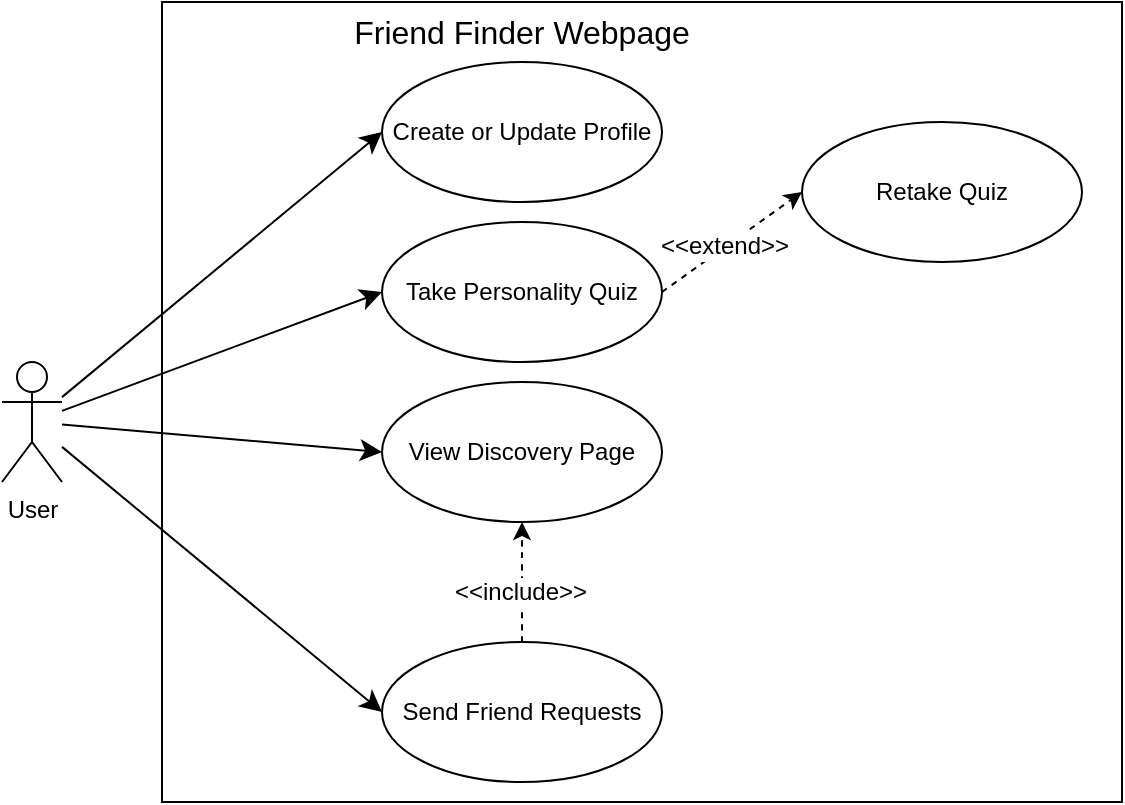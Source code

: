 <mxfile version="27.1.5">
  <diagram name="Page-1" id="fIGNyYIA35s80Ec09xU6">
    <mxGraphModel dx="739" dy="722" grid="1" gridSize="10" guides="1" tooltips="1" connect="1" arrows="1" fold="1" page="1" pageScale="1" pageWidth="850" pageHeight="1100" math="0" shadow="0">
      <root>
        <mxCell id="0" />
        <mxCell id="1" parent="0" />
        <mxCell id="irP5eXMuf1ardO_G2W6W-3" value="" style="rounded=0;whiteSpace=wrap;html=1;" vertex="1" parent="1">
          <mxGeometry x="320" y="40" width="480" height="400" as="geometry" />
        </mxCell>
        <mxCell id="irP5eXMuf1ardO_G2W6W-4" value="Friend Finder Webpage" style="text;strokeColor=none;fillColor=none;html=1;align=center;verticalAlign=middle;whiteSpace=wrap;rounded=0;fontSize=16;" vertex="1" parent="1">
          <mxGeometry x="380" y="40" width="240" height="30" as="geometry" />
        </mxCell>
        <mxCell id="irP5eXMuf1ardO_G2W6W-13" style="edgeStyle=none;curved=1;rounded=0;orthogonalLoop=1;jettySize=auto;html=1;entryX=0;entryY=0.5;entryDx=0;entryDy=0;fontSize=12;startSize=8;endSize=8;" edge="1" parent="1" source="irP5eXMuf1ardO_G2W6W-5" target="irP5eXMuf1ardO_G2W6W-9">
          <mxGeometry relative="1" as="geometry" />
        </mxCell>
        <mxCell id="irP5eXMuf1ardO_G2W6W-14" style="edgeStyle=none;curved=1;rounded=0;orthogonalLoop=1;jettySize=auto;html=1;entryX=0;entryY=0.5;entryDx=0;entryDy=0;fontSize=12;startSize=8;endSize=8;" edge="1" parent="1" source="irP5eXMuf1ardO_G2W6W-5" target="irP5eXMuf1ardO_G2W6W-10">
          <mxGeometry relative="1" as="geometry" />
        </mxCell>
        <mxCell id="irP5eXMuf1ardO_G2W6W-15" style="edgeStyle=none;curved=1;rounded=0;orthogonalLoop=1;jettySize=auto;html=1;entryX=0;entryY=0.5;entryDx=0;entryDy=0;fontSize=12;startSize=8;endSize=8;" edge="1" parent="1" source="irP5eXMuf1ardO_G2W6W-5" target="irP5eXMuf1ardO_G2W6W-11">
          <mxGeometry relative="1" as="geometry" />
        </mxCell>
        <mxCell id="irP5eXMuf1ardO_G2W6W-16" style="edgeStyle=none;curved=1;rounded=0;orthogonalLoop=1;jettySize=auto;html=1;entryX=0;entryY=0.5;entryDx=0;entryDy=0;fontSize=12;startSize=8;endSize=8;" edge="1" parent="1" source="irP5eXMuf1ardO_G2W6W-5" target="irP5eXMuf1ardO_G2W6W-12">
          <mxGeometry relative="1" as="geometry" />
        </mxCell>
        <mxCell id="irP5eXMuf1ardO_G2W6W-5" value="User" style="shape=umlActor;verticalLabelPosition=bottom;verticalAlign=top;html=1;" vertex="1" parent="1">
          <mxGeometry x="240" y="220" width="30" height="60" as="geometry" />
        </mxCell>
        <mxCell id="irP5eXMuf1ardO_G2W6W-9" value="Create or Update Profile" style="ellipse;whiteSpace=wrap;html=1;" vertex="1" parent="1">
          <mxGeometry x="430" y="70" width="140" height="70" as="geometry" />
        </mxCell>
        <mxCell id="irP5eXMuf1ardO_G2W6W-10" value="Take Personality Quiz" style="ellipse;whiteSpace=wrap;html=1;" vertex="1" parent="1">
          <mxGeometry x="430" y="150" width="140" height="70" as="geometry" />
        </mxCell>
        <mxCell id="irP5eXMuf1ardO_G2W6W-11" value="View Discovery Page" style="ellipse;whiteSpace=wrap;html=1;" vertex="1" parent="1">
          <mxGeometry x="430" y="230" width="140" height="70" as="geometry" />
        </mxCell>
        <mxCell id="irP5eXMuf1ardO_G2W6W-12" value="Send Friend Requests" style="ellipse;whiteSpace=wrap;html=1;" vertex="1" parent="1">
          <mxGeometry x="430" y="360" width="140" height="70" as="geometry" />
        </mxCell>
        <mxCell id="irP5eXMuf1ardO_G2W6W-25" value="Retake Quiz" style="ellipse;whiteSpace=wrap;html=1;" vertex="1" parent="1">
          <mxGeometry x="640" y="100" width="140" height="70" as="geometry" />
        </mxCell>
        <mxCell id="irP5eXMuf1ardO_G2W6W-31" value="" style="html=1;labelBackgroundColor=#ffffff;startArrow=none;startFill=0;startSize=6;endArrow=classic;endFill=1;endSize=6;jettySize=auto;orthogonalLoop=1;strokeWidth=1;dashed=1;fontSize=14;rounded=0;curved=1;exitX=1;exitY=0.5;exitDx=0;exitDy=0;" edge="1" parent="1" source="irP5eXMuf1ardO_G2W6W-10">
          <mxGeometry width="60" height="60" relative="1" as="geometry">
            <mxPoint x="550" y="210" as="sourcePoint" />
            <mxPoint x="640" y="135" as="targetPoint" />
          </mxGeometry>
        </mxCell>
        <mxCell id="irP5eXMuf1ardO_G2W6W-32" value="&amp;lt;&amp;lt;extend&amp;gt;&amp;gt;" style="edgeLabel;html=1;align=center;verticalAlign=middle;resizable=0;points=[];fontSize=12;" vertex="1" connectable="0" parent="irP5eXMuf1ardO_G2W6W-31">
          <mxGeometry x="-0.12" y="1" relative="1" as="geometry">
            <mxPoint as="offset" />
          </mxGeometry>
        </mxCell>
        <mxCell id="irP5eXMuf1ardO_G2W6W-33" value="" style="html=1;labelBackgroundColor=#ffffff;startArrow=none;startFill=0;startSize=6;endArrow=classic;endFill=1;endSize=6;jettySize=auto;orthogonalLoop=1;strokeWidth=1;dashed=1;fontSize=14;rounded=0;curved=1;entryX=0.5;entryY=1;entryDx=0;entryDy=0;exitX=0.5;exitY=0;exitDx=0;exitDy=0;" edge="1" parent="1" source="irP5eXMuf1ardO_G2W6W-12" target="irP5eXMuf1ardO_G2W6W-11">
          <mxGeometry width="60" height="60" relative="1" as="geometry">
            <mxPoint x="540" y="400" as="sourcePoint" />
            <mxPoint x="600" y="340" as="targetPoint" />
          </mxGeometry>
        </mxCell>
        <mxCell id="irP5eXMuf1ardO_G2W6W-34" value="&amp;lt;&amp;lt;include&amp;gt;&amp;gt;" style="edgeLabel;html=1;align=center;verticalAlign=middle;resizable=0;points=[];fontSize=12;" vertex="1" connectable="0" parent="irP5eXMuf1ardO_G2W6W-33">
          <mxGeometry x="-0.15" y="1" relative="1" as="geometry">
            <mxPoint as="offset" />
          </mxGeometry>
        </mxCell>
      </root>
    </mxGraphModel>
  </diagram>
</mxfile>
